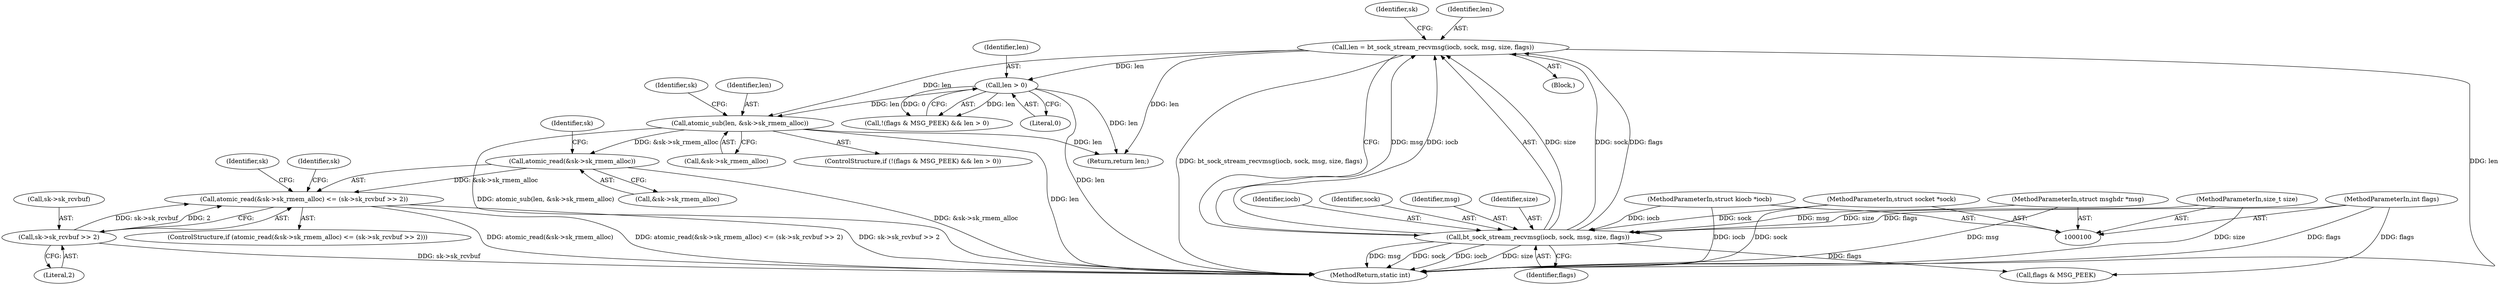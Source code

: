 digraph "0_linux_e11e0455c0d7d3d62276a0c55d9dfbc16779d691@API" {
"1000164" [label="(Call,atomic_read(&sk->sk_rmem_alloc) <= (sk->sk_rcvbuf >> 2))"];
"1000165" [label="(Call,atomic_read(&sk->sk_rmem_alloc))"];
"1000157" [label="(Call,atomic_sub(len, &sk->sk_rmem_alloc))"];
"1000138" [label="(Call,len = bt_sock_stream_recvmsg(iocb, sock, msg, size, flags))"];
"1000140" [label="(Call,bt_sock_stream_recvmsg(iocb, sock, msg, size, flags))"];
"1000101" [label="(MethodParameterIn,struct kiocb *iocb)"];
"1000102" [label="(MethodParameterIn,struct socket *sock)"];
"1000103" [label="(MethodParameterIn,struct msghdr *msg)"];
"1000104" [label="(MethodParameterIn,size_t size)"];
"1000105" [label="(MethodParameterIn,int flags)"];
"1000154" [label="(Call,len > 0)"];
"1000170" [label="(Call,sk->sk_rcvbuf >> 2)"];
"1000157" [label="(Call,atomic_sub(len, &sk->sk_rmem_alloc))"];
"1000154" [label="(Call,len > 0)"];
"1000101" [label="(MethodParameterIn,struct kiocb *iocb)"];
"1000141" [label="(Identifier,iocb)"];
"1000142" [label="(Identifier,sock)"];
"1000138" [label="(Call,len = bt_sock_stream_recvmsg(iocb, sock, msg, size, flags))"];
"1000105" [label="(MethodParameterIn,int flags)"];
"1000140" [label="(Call,bt_sock_stream_recvmsg(iocb, sock, msg, size, flags))"];
"1000168" [label="(Identifier,sk)"];
"1000103" [label="(MethodParameterIn,struct msghdr *msg)"];
"1000156" [label="(Literal,0)"];
"1000163" [label="(ControlStructure,if (atomic_read(&sk->sk_rmem_alloc) <= (sk->sk_rcvbuf >> 2)))"];
"1000155" [label="(Identifier,len)"];
"1000170" [label="(Call,sk->sk_rcvbuf >> 2)"];
"1000151" [label="(Call,flags & MSG_PEEK)"];
"1000164" [label="(Call,atomic_read(&sk->sk_rmem_alloc) <= (sk->sk_rcvbuf >> 2))"];
"1000147" [label="(Identifier,sk)"];
"1000174" [label="(Literal,2)"];
"1000106" [label="(Block,)"];
"1000165" [label="(Call,atomic_read(&sk->sk_rmem_alloc))"];
"1000145" [label="(Identifier,flags)"];
"1000149" [label="(Call,!(flags & MSG_PEEK) && len > 0)"];
"1000184" [label="(MethodReturn,static int)"];
"1000104" [label="(MethodParameterIn,size_t size)"];
"1000102" [label="(MethodParameterIn,struct socket *sock)"];
"1000178" [label="(Identifier,sk)"];
"1000158" [label="(Identifier,len)"];
"1000139" [label="(Identifier,len)"];
"1000148" [label="(ControlStructure,if (!(flags & MSG_PEEK) && len > 0))"];
"1000171" [label="(Call,sk->sk_rcvbuf)"];
"1000166" [label="(Call,&sk->sk_rmem_alloc)"];
"1000159" [label="(Call,&sk->sk_rmem_alloc)"];
"1000143" [label="(Identifier,msg)"];
"1000181" [label="(Identifier,sk)"];
"1000182" [label="(Return,return len;)"];
"1000172" [label="(Identifier,sk)"];
"1000144" [label="(Identifier,size)"];
"1000164" -> "1000163"  [label="AST: "];
"1000164" -> "1000170"  [label="CFG: "];
"1000165" -> "1000164"  [label="AST: "];
"1000170" -> "1000164"  [label="AST: "];
"1000178" -> "1000164"  [label="CFG: "];
"1000181" -> "1000164"  [label="CFG: "];
"1000164" -> "1000184"  [label="DDG: atomic_read(&sk->sk_rmem_alloc) <= (sk->sk_rcvbuf >> 2)"];
"1000164" -> "1000184"  [label="DDG: sk->sk_rcvbuf >> 2"];
"1000164" -> "1000184"  [label="DDG: atomic_read(&sk->sk_rmem_alloc)"];
"1000165" -> "1000164"  [label="DDG: &sk->sk_rmem_alloc"];
"1000170" -> "1000164"  [label="DDG: sk->sk_rcvbuf"];
"1000170" -> "1000164"  [label="DDG: 2"];
"1000165" -> "1000166"  [label="CFG: "];
"1000166" -> "1000165"  [label="AST: "];
"1000172" -> "1000165"  [label="CFG: "];
"1000165" -> "1000184"  [label="DDG: &sk->sk_rmem_alloc"];
"1000157" -> "1000165"  [label="DDG: &sk->sk_rmem_alloc"];
"1000157" -> "1000148"  [label="AST: "];
"1000157" -> "1000159"  [label="CFG: "];
"1000158" -> "1000157"  [label="AST: "];
"1000159" -> "1000157"  [label="AST: "];
"1000168" -> "1000157"  [label="CFG: "];
"1000157" -> "1000184"  [label="DDG: atomic_sub(len, &sk->sk_rmem_alloc)"];
"1000157" -> "1000184"  [label="DDG: len"];
"1000138" -> "1000157"  [label="DDG: len"];
"1000154" -> "1000157"  [label="DDG: len"];
"1000157" -> "1000182"  [label="DDG: len"];
"1000138" -> "1000106"  [label="AST: "];
"1000138" -> "1000140"  [label="CFG: "];
"1000139" -> "1000138"  [label="AST: "];
"1000140" -> "1000138"  [label="AST: "];
"1000147" -> "1000138"  [label="CFG: "];
"1000138" -> "1000184"  [label="DDG: len"];
"1000138" -> "1000184"  [label="DDG: bt_sock_stream_recvmsg(iocb, sock, msg, size, flags)"];
"1000140" -> "1000138"  [label="DDG: size"];
"1000140" -> "1000138"  [label="DDG: sock"];
"1000140" -> "1000138"  [label="DDG: flags"];
"1000140" -> "1000138"  [label="DDG: msg"];
"1000140" -> "1000138"  [label="DDG: iocb"];
"1000138" -> "1000154"  [label="DDG: len"];
"1000138" -> "1000182"  [label="DDG: len"];
"1000140" -> "1000145"  [label="CFG: "];
"1000141" -> "1000140"  [label="AST: "];
"1000142" -> "1000140"  [label="AST: "];
"1000143" -> "1000140"  [label="AST: "];
"1000144" -> "1000140"  [label="AST: "];
"1000145" -> "1000140"  [label="AST: "];
"1000140" -> "1000184"  [label="DDG: sock"];
"1000140" -> "1000184"  [label="DDG: iocb"];
"1000140" -> "1000184"  [label="DDG: size"];
"1000140" -> "1000184"  [label="DDG: msg"];
"1000101" -> "1000140"  [label="DDG: iocb"];
"1000102" -> "1000140"  [label="DDG: sock"];
"1000103" -> "1000140"  [label="DDG: msg"];
"1000104" -> "1000140"  [label="DDG: size"];
"1000105" -> "1000140"  [label="DDG: flags"];
"1000140" -> "1000151"  [label="DDG: flags"];
"1000101" -> "1000100"  [label="AST: "];
"1000101" -> "1000184"  [label="DDG: iocb"];
"1000102" -> "1000100"  [label="AST: "];
"1000102" -> "1000184"  [label="DDG: sock"];
"1000103" -> "1000100"  [label="AST: "];
"1000103" -> "1000184"  [label="DDG: msg"];
"1000104" -> "1000100"  [label="AST: "];
"1000104" -> "1000184"  [label="DDG: size"];
"1000105" -> "1000100"  [label="AST: "];
"1000105" -> "1000184"  [label="DDG: flags"];
"1000105" -> "1000151"  [label="DDG: flags"];
"1000154" -> "1000149"  [label="AST: "];
"1000154" -> "1000156"  [label="CFG: "];
"1000155" -> "1000154"  [label="AST: "];
"1000156" -> "1000154"  [label="AST: "];
"1000149" -> "1000154"  [label="CFG: "];
"1000154" -> "1000184"  [label="DDG: len"];
"1000154" -> "1000149"  [label="DDG: len"];
"1000154" -> "1000149"  [label="DDG: 0"];
"1000154" -> "1000182"  [label="DDG: len"];
"1000170" -> "1000174"  [label="CFG: "];
"1000171" -> "1000170"  [label="AST: "];
"1000174" -> "1000170"  [label="AST: "];
"1000170" -> "1000184"  [label="DDG: sk->sk_rcvbuf"];
}
